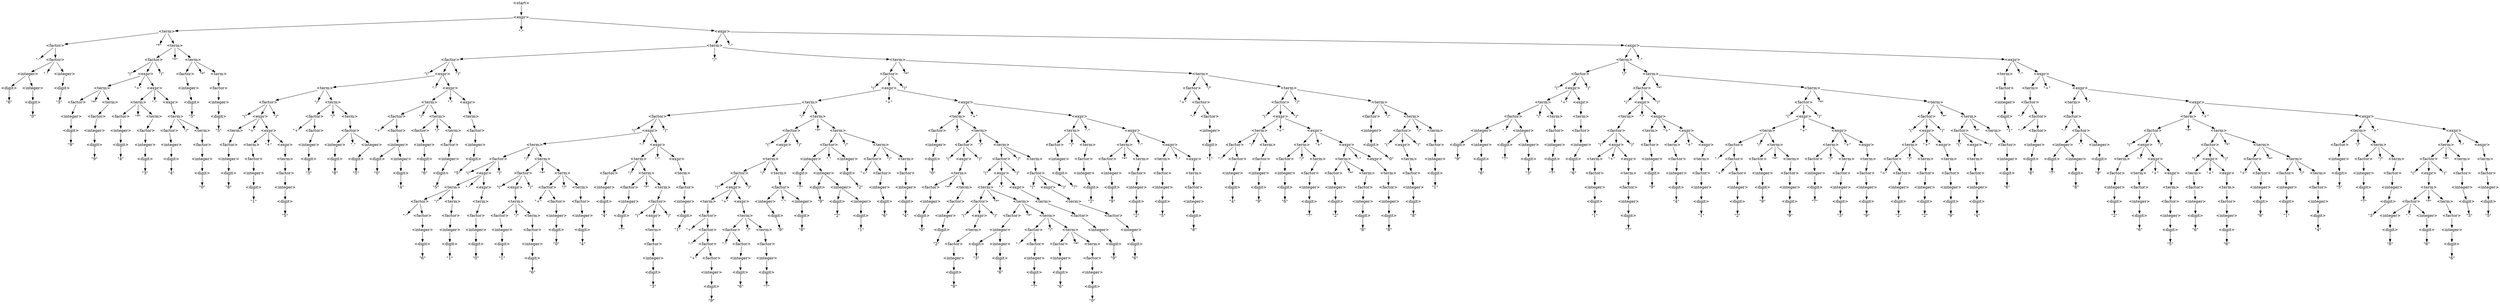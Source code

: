 digraph DerivationTree {

    node [shape=plain];

    n1 [label="\<start\>"];
    n2 [label="\<expr\>"];
    n1 -> n2;

    n3 [label="\<term\>"];
    n2 -> n3;

    n4 [label="\"-\""];
    n2 -> n4;

    n5 [label="\<expr\>"];
    n2 -> n5;

    n6 [label="\<factor\>"];
    n3 -> n6;

    n7 [label="\"*\""];
    n3 -> n7;

    n8 [label="\<term\>"];
    n3 -> n8;

    n9 [label="\<term\>"];
    n5 -> n9;

    n10 [label="\"-\""];
    n5 -> n10;

    n11 [label="\<expr\>"];
    n5 -> n11;

    n12 [label="\"-\""];
    n6 -> n12;

    n13 [label="\<factor\>"];
    n6 -> n13;

    n14 [label="\<factor\>"];
    n8 -> n14;

    n15 [label="\"*\""];
    n8 -> n15;

    n16 [label="\<term\>"];
    n8 -> n16;

    n17 [label="\<factor\>"];
    n9 -> n17;

    n18 [label="\"/\""];
    n9 -> n18;

    n19 [label="\<term\>"];
    n9 -> n19;

    n20 [label="\<term\>"];
    n11 -> n20;

    n21 [label="\"-\""];
    n11 -> n21;

    n22 [label="\<expr\>"];
    n11 -> n22;

    n23 [label="\<integer\>"];
    n13 -> n23;

    n24 [label="\".\""];
    n13 -> n24;

    n25 [label="\<integer\>"];
    n13 -> n25;

    n26 [label="\"(\""];
    n14 -> n26;

    n27 [label="\<expr\>"];
    n14 -> n27;

    n28 [label="\")\""];
    n14 -> n28;

    n29 [label="\<factor\>"];
    n16 -> n29;

    n30 [label="\"*\""];
    n16 -> n30;

    n31 [label="\<term\>"];
    n16 -> n31;

    n32 [label="\"(\""];
    n17 -> n32;

    n33 [label="\<expr\>"];
    n17 -> n33;

    n34 [label="\")\""];
    n17 -> n34;

    n35 [label="\<factor\>"];
    n19 -> n35;

    n36 [label="\"*\""];
    n19 -> n36;

    n37 [label="\<term\>"];
    n19 -> n37;

    n38 [label="\<factor\>"];
    n20 -> n38;

    n39 [label="\"/\""];
    n20 -> n39;

    n40 [label="\<term\>"];
    n20 -> n40;

    n41 [label="\<term\>"];
    n22 -> n41;

    n42 [label="\"-\""];
    n22 -> n42;

    n43 [label="\<expr\>"];
    n22 -> n43;

    n44 [label="\<digit\>"];
    n23 -> n44;

    n45 [label="\<integer\>"];
    n23 -> n45;

    n46 [label="\<digit\>"];
    n25 -> n46;

    n47 [label="\<term\>"];
    n27 -> n47;

    n48 [label="\"+\""];
    n27 -> n48;

    n49 [label="\<expr\>"];
    n27 -> n49;

    n50 [label="\<integer\>"];
    n29 -> n50;

    n51 [label="\<factor\>"];
    n31 -> n51;

    n52 [label="\<term\>"];
    n33 -> n52;

    n53 [label="\"-\""];
    n33 -> n53;

    n54 [label="\<expr\>"];
    n33 -> n54;

    n55 [label="\"(\""];
    n35 -> n55;

    n56 [label="\<expr\>"];
    n35 -> n56;

    n57 [label="\")\""];
    n35 -> n57;

    n58 [label="\<factor\>"];
    n37 -> n58;

    n59 [label="\"/\""];
    n37 -> n59;

    n60 [label="\<term\>"];
    n37 -> n60;

    n61 [label="\"(\""];
    n38 -> n61;

    n62 [label="\<expr\>"];
    n38 -> n62;

    n63 [label="\")\""];
    n38 -> n63;

    n64 [label="\<factor\>"];
    n40 -> n64;

    n65 [label="\"*\""];
    n40 -> n65;

    n66 [label="\<term\>"];
    n40 -> n66;

    n67 [label="\<factor\>"];
    n41 -> n67;

    n68 [label="\<term\>"];
    n43 -> n68;

    n69 [label="\"+\""];
    n43 -> n69;

    n70 [label="\<expr\>"];
    n43 -> n70;

    n71 [label="\"6\""];
    n44 -> n71;

    n72 [label="\<digit\>"];
    n45 -> n72;

    n73 [label="\"5\""];
    n46 -> n73;

    n74 [label="\<factor\>"];
    n47 -> n74;

    n75 [label="\"*\""];
    n47 -> n75;

    n76 [label="\<term\>"];
    n47 -> n76;

    n77 [label="\<term\>"];
    n49 -> n77;

    n78 [label="\"-\""];
    n49 -> n78;

    n79 [label="\<expr\>"];
    n49 -> n79;

    n80 [label="\<digit\>"];
    n50 -> n80;

    n81 [label="\<integer\>"];
    n51 -> n81;

    n82 [label="\<factor\>"];
    n52 -> n82;

    n83 [label="\"/\""];
    n52 -> n83;

    n84 [label="\<term\>"];
    n52 -> n84;

    n85 [label="\<term\>"];
    n54 -> n85;

    n86 [label="\"-\""];
    n54 -> n86;

    n87 [label="\<expr\>"];
    n54 -> n87;

    n88 [label="\<term\>"];
    n56 -> n88;

    n89 [label="\"+\""];
    n56 -> n89;

    n90 [label="\<expr\>"];
    n56 -> n90;

    n91 [label="\"+\""];
    n58 -> n91;

    n92 [label="\<factor\>"];
    n58 -> n92;

    n93 [label="\<factor\>"];
    n60 -> n93;

    n94 [label="\"/\""];
    n60 -> n94;

    n95 [label="\<term\>"];
    n60 -> n95;

    n96 [label="\<term\>"];
    n62 -> n96;

    n97 [label="\"+\""];
    n62 -> n97;

    n98 [label="\<expr\>"];
    n62 -> n98;

    n99 [label="\"(\""];
    n64 -> n99;

    n100 [label="\<expr\>"];
    n64 -> n100;

    n101 [label="\")\""];
    n64 -> n101;

    n102 [label="\<factor\>"];
    n66 -> n102;

    n103 [label="\"*\""];
    n66 -> n103;

    n104 [label="\<term\>"];
    n66 -> n104;

    n105 [label="\<integer\>"];
    n67 -> n105;

    n106 [label="\<factor\>"];
    n68 -> n106;

    n107 [label="\<term\>"];
    n70 -> n107;

    n108 [label="\"-\""];
    n70 -> n108;

    n109 [label="\<expr\>"];
    n70 -> n109;

    n110 [label="\"0\""];
    n72 -> n110;

    n111 [label="\<integer\>"];
    n74 -> n111;

    n112 [label="\<factor\>"];
    n76 -> n112;

    n113 [label="\<factor\>"];
    n77 -> n113;

    n114 [label="\"*\""];
    n77 -> n114;

    n115 [label="\<term\>"];
    n77 -> n115;

    n116 [label="\<term\>"];
    n79 -> n116;

    n117 [label="\"5\""];
    n80 -> n117;

    n118 [label="\<digit\>"];
    n81 -> n118;

    n119 [label="\"(\""];
    n82 -> n119;

    n120 [label="\<expr\>"];
    n82 -> n120;

    n121 [label="\")\""];
    n82 -> n121;

    n122 [label="\<factor\>"];
    n84 -> n122;

    n123 [label="\"/\""];
    n84 -> n123;

    n124 [label="\<term\>"];
    n84 -> n124;

    n125 [label="\<factor\>"];
    n85 -> n125;

    n126 [label="\"/\""];
    n85 -> n126;

    n127 [label="\<term\>"];
    n85 -> n127;

    n128 [label="\<term\>"];
    n87 -> n128;

    n129 [label="\<factor\>"];
    n88 -> n129;

    n130 [label="\"/\""];
    n88 -> n130;

    n131 [label="\<term\>"];
    n88 -> n131;

    n132 [label="\<term\>"];
    n90 -> n132;

    n133 [label="\"+\""];
    n90 -> n133;

    n134 [label="\<expr\>"];
    n90 -> n134;

    n135 [label="\"-\""];
    n92 -> n135;

    n136 [label="\<factor\>"];
    n92 -> n136;

    n137 [label="\"(\""];
    n93 -> n137;

    n138 [label="\<expr\>"];
    n93 -> n138;

    n139 [label="\")\""];
    n93 -> n139;

    n140 [label="\<factor\>"];
    n95 -> n140;

    n141 [label="\"/\""];
    n95 -> n141;

    n142 [label="\<term\>"];
    n95 -> n142;

    n143 [label="\<factor\>"];
    n96 -> n143;

    n144 [label="\"/\""];
    n96 -> n144;

    n145 [label="\<term\>"];
    n96 -> n145;

    n146 [label="\<term\>"];
    n98 -> n146;

    n147 [label="\<term\>"];
    n100 -> n147;

    n148 [label="\"-\""];
    n100 -> n148;

    n149 [label="\<expr\>"];
    n100 -> n149;

    n150 [label="\"(\""];
    n102 -> n150;

    n151 [label="\<expr\>"];
    n102 -> n151;

    n152 [label="\")\""];
    n102 -> n152;

    n153 [label="\<factor\>"];
    n104 -> n153;

    n154 [label="\"*\""];
    n104 -> n154;

    n155 [label="\<term\>"];
    n104 -> n155;

    n156 [label="\<digit\>"];
    n105 -> n156;

    n157 [label="\"-\""];
    n106 -> n157;

    n158 [label="\<factor\>"];
    n106 -> n158;

    n159 [label="\<factor\>"];
    n107 -> n159;

    n160 [label="\<term\>"];
    n109 -> n160;

    n161 [label="\"+\""];
    n109 -> n161;

    n162 [label="\<expr\>"];
    n109 -> n162;

    n163 [label="\<digit\>"];
    n111 -> n163;

    n164 [label="\<integer\>"];
    n112 -> n164;

    n165 [label="\<integer\>"];
    n113 -> n165;

    n166 [label="\<factor\>"];
    n115 -> n166;

    n167 [label="\<factor\>"];
    n116 -> n167;

    n168 [label="\"/\""];
    n116 -> n168;

    n169 [label="\<term\>"];
    n116 -> n169;

    n170 [label="\"5\""];
    n118 -> n170;

    n171 [label="\<term\>"];
    n120 -> n171;

    n172 [label="\"+\""];
    n120 -> n172;

    n173 [label="\<expr\>"];
    n120 -> n173;

    n174 [label="\"+\""];
    n122 -> n174;

    n175 [label="\<factor\>"];
    n122 -> n175;

    n176 [label="\<factor\>"];
    n124 -> n176;

    n177 [label="\"+\""];
    n125 -> n177;

    n178 [label="\<factor\>"];
    n125 -> n178;

    n179 [label="\<factor\>"];
    n127 -> n179;

    n180 [label="\"/\""];
    n127 -> n180;

    n181 [label="\<term\>"];
    n127 -> n181;

    n182 [label="\<factor\>"];
    n128 -> n182;

    n183 [label="\"(\""];
    n129 -> n183;

    n184 [label="\<expr\>"];
    n129 -> n184;

    n185 [label="\")\""];
    n129 -> n185;

    n186 [label="\<factor\>"];
    n131 -> n186;

    n187 [label="\"*\""];
    n131 -> n187;

    n188 [label="\<term\>"];
    n131 -> n188;

    n189 [label="\<factor\>"];
    n132 -> n189;

    n190 [label="\"/\""];
    n132 -> n190;

    n191 [label="\<term\>"];
    n132 -> n191;

    n192 [label="\<term\>"];
    n134 -> n192;

    n193 [label="\"-\""];
    n134 -> n193;

    n194 [label="\<expr\>"];
    n134 -> n194;

    n195 [label="\<integer\>"];
    n136 -> n195;

    n196 [label="\<term\>"];
    n138 -> n196;

    n197 [label="\"+\""];
    n138 -> n197;

    n198 [label="\<expr\>"];
    n138 -> n198;

    n199 [label="\<integer\>"];
    n140 -> n199;

    n200 [label="\<factor\>"];
    n142 -> n200;

    n201 [label="\"/\""];
    n142 -> n201;

    n202 [label="\<term\>"];
    n142 -> n202;

    n203 [label="\<integer\>"];
    n143 -> n203;

    n204 [label="\".\""];
    n143 -> n204;

    n205 [label="\<integer\>"];
    n143 -> n205;

    n206 [label="\<factor\>"];
    n145 -> n206;

    n207 [label="\<factor\>"];
    n146 -> n207;

    n208 [label="\<factor\>"];
    n147 -> n208;

    n209 [label="\<term\>"];
    n149 -> n209;

    n210 [label="\"+\""];
    n149 -> n210;

    n211 [label="\<expr\>"];
    n149 -> n211;

    n212 [label="\<term\>"];
    n151 -> n212;

    n213 [label="\"+\""];
    n151 -> n213;

    n214 [label="\<expr\>"];
    n151 -> n214;

    n215 [label="\"(\""];
    n153 -> n215;

    n216 [label="\<expr\>"];
    n153 -> n216;

    n217 [label="\")\""];
    n153 -> n217;

    n218 [label="\<factor\>"];
    n155 -> n218;

    n219 [label="\"*\""];
    n155 -> n219;

    n220 [label="\<term\>"];
    n155 -> n220;

    n221 [label="\"1\""];
    n156 -> n221;

    n222 [label="\"-\""];
    n158 -> n222;

    n223 [label="\<factor\>"];
    n158 -> n223;

    n224 [label="\"-\""];
    n159 -> n224;

    n225 [label="\<factor\>"];
    n159 -> n225;

    n226 [label="\<factor\>"];
    n160 -> n226;

    n227 [label="\"*\""];
    n160 -> n227;

    n228 [label="\<term\>"];
    n160 -> n228;

    n229 [label="\<term\>"];
    n162 -> n229;

    n230 [label="\"+\""];
    n162 -> n230;

    n231 [label="\<expr\>"];
    n162 -> n231;

    n232 [label="\"9\""];
    n163 -> n232;

    n233 [label="\<digit\>"];
    n164 -> n233;

    n234 [label="\<digit\>"];
    n165 -> n234;

    n235 [label="\<integer\>"];
    n166 -> n235;

    n236 [label="\<integer\>"];
    n167 -> n236;

    n237 [label="\<factor\>"];
    n169 -> n237;

    n238 [label="\<factor\>"];
    n171 -> n238;

    n239 [label="\<term\>"];
    n173 -> n239;

    n240 [label="\"+\""];
    n173 -> n240;

    n241 [label="\<expr\>"];
    n173 -> n241;

    n242 [label="\<integer\>"];
    n175 -> n242;

    n243 [label="\<integer\>"];
    n176 -> n243;

    n244 [label="\".\""];
    n176 -> n244;

    n245 [label="\<integer\>"];
    n176 -> n245;

    n246 [label="\<integer\>"];
    n178 -> n246;

    n247 [label="\<integer\>"];
    n179 -> n247;

    n248 [label="\<factor\>"];
    n181 -> n248;

    n249 [label="\<integer\>"];
    n182 -> n249;

    n250 [label="\<term\>"];
    n184 -> n250;

    n251 [label="\"-\""];
    n184 -> n251;

    n252 [label="\<expr\>"];
    n184 -> n252;

    n253 [label="\"(\""];
    n186 -> n253;

    n254 [label="\<expr\>"];
    n186 -> n254;

    n255 [label="\")\""];
    n186 -> n255;

    n256 [label="\<factor\>"];
    n188 -> n256;

    n257 [label="\"/\""];
    n188 -> n257;

    n258 [label="\<term\>"];
    n188 -> n258;

    n259 [label="\<integer\>"];
    n189 -> n259;

    n260 [label="\<factor\>"];
    n191 -> n260;

    n261 [label="\"/\""];
    n191 -> n261;

    n262 [label="\<term\>"];
    n191 -> n262;

    n263 [label="\<factor\>"];
    n192 -> n263;

    n264 [label="\"/\""];
    n192 -> n264;

    n265 [label="\<term\>"];
    n192 -> n265;

    n266 [label="\<term\>"];
    n194 -> n266;

    n267 [label="\"-\""];
    n194 -> n267;

    n268 [label="\<expr\>"];
    n194 -> n268;

    n269 [label="\<digit\>"];
    n195 -> n269;

    n270 [label="\<factor\>"];
    n196 -> n270;

    n271 [label="\"/\""];
    n196 -> n271;

    n272 [label="\<term\>"];
    n196 -> n272;

    n273 [label="\<term\>"];
    n198 -> n273;

    n274 [label="\"+\""];
    n198 -> n274;

    n275 [label="\<expr\>"];
    n198 -> n275;

    n276 [label="\<digit\>"];
    n199 -> n276;

    n277 [label="\"(\""];
    n200 -> n277;

    n278 [label="\<expr\>"];
    n200 -> n278;

    n279 [label="\")\""];
    n200 -> n279;

    n280 [label="\<factor\>"];
    n202 -> n280;

    n281 [label="\<digit\>"];
    n203 -> n281;

    n282 [label="\<integer\>"];
    n203 -> n282;

    n283 [label="\<digit\>"];
    n205 -> n283;

    n284 [label="\<integer\>"];
    n205 -> n284;

    n285 [label="\<integer\>"];
    n206 -> n285;

    n286 [label="\<integer\>"];
    n207 -> n286;

    n287 [label="\"(\""];
    n208 -> n287;

    n288 [label="\<expr\>"];
    n208 -> n288;

    n289 [label="\")\""];
    n208 -> n289;

    n290 [label="\<factor\>"];
    n209 -> n290;

    n291 [label="\<term\>"];
    n211 -> n291;

    n292 [label="\"+\""];
    n211 -> n292;

    n293 [label="\<expr\>"];
    n211 -> n293;

    n294 [label="\<factor\>"];
    n212 -> n294;

    n295 [label="\"/\""];
    n212 -> n295;

    n296 [label="\<term\>"];
    n212 -> n296;

    n297 [label="\<term\>"];
    n214 -> n297;

    n298 [label="\"+\""];
    n214 -> n298;

    n299 [label="\<expr\>"];
    n214 -> n299;

    n300 [label="\<term\>"];
    n216 -> n300;

    n301 [label="\"+\""];
    n216 -> n301;

    n302 [label="\<expr\>"];
    n216 -> n302;

    n303 [label="\"(\""];
    n218 -> n303;

    n304 [label="\<expr\>"];
    n218 -> n304;

    n305 [label="\")\""];
    n218 -> n305;

    n306 [label="\<factor\>"];
    n220 -> n306;

    n307 [label="\<integer\>"];
    n223 -> n307;

    n308 [label="\<integer\>"];
    n225 -> n308;

    n309 [label="\".\""];
    n225 -> n309;

    n310 [label="\<integer\>"];
    n225 -> n310;

    n311 [label="\"(\""];
    n226 -> n311;

    n312 [label="\<expr\>"];
    n226 -> n312;

    n313 [label="\")\""];
    n226 -> n313;

    n314 [label="\<factor\>"];
    n228 -> n314;

    n315 [label="\"*\""];
    n228 -> n315;

    n316 [label="\<term\>"];
    n228 -> n316;

    n317 [label="\<factor\>"];
    n229 -> n317;

    n318 [label="\"/\""];
    n229 -> n318;

    n319 [label="\<term\>"];
    n229 -> n319;

    n320 [label="\<term\>"];
    n231 -> n320;

    n321 [label="\"-\""];
    n231 -> n321;

    n322 [label="\<expr\>"];
    n231 -> n322;

    n323 [label="\"9\""];
    n233 -> n323;

    n324 [label="\"4\""];
    n234 -> n324;

    n325 [label="\<digit\>"];
    n235 -> n325;

    n326 [label="\<digit\>"];
    n236 -> n326;

    n327 [label="\<integer\>"];
    n237 -> n327;

    n328 [label="\<integer\>"];
    n238 -> n328;

    n329 [label="\<factor\>"];
    n239 -> n329;

    n330 [label="\<term\>"];
    n241 -> n330;

    n331 [label="\<digit\>"];
    n242 -> n331;

    n332 [label="\<digit\>"];
    n243 -> n332;

    n333 [label="\<digit\>"];
    n245 -> n333;

    n334 [label="\<digit\>"];
    n246 -> n334;

    n335 [label="\<integer\>"];
    n246 -> n335;

    n336 [label="\<digit\>"];
    n247 -> n336;

    n337 [label="\<integer\>"];
    n248 -> n337;

    n338 [label="\<digit\>"];
    n249 -> n338;

    n339 [label="\<factor\>"];
    n250 -> n339;

    n340 [label="\"/\""];
    n250 -> n340;

    n341 [label="\<term\>"];
    n250 -> n341;

    n342 [label="\<term\>"];
    n252 -> n342;

    n343 [label="\"-\""];
    n252 -> n343;

    n344 [label="\<expr\>"];
    n252 -> n344;

    n345 [label="\<term\>"];
    n254 -> n345;

    n346 [label="\<integer\>"];
    n256 -> n346;

    n347 [label="\".\""];
    n256 -> n347;

    n348 [label="\<integer\>"];
    n256 -> n348;

    n349 [label="\<factor\>"];
    n258 -> n349;

    n350 [label="\"/\""];
    n258 -> n350;

    n351 [label="\<term\>"];
    n258 -> n351;

    n352 [label="\<digit\>"];
    n259 -> n352;

    n353 [label="\"(\""];
    n260 -> n353;

    n354 [label="\<expr\>"];
    n260 -> n354;

    n355 [label="\")\""];
    n260 -> n355;

    n356 [label="\<factor\>"];
    n262 -> n356;

    n357 [label="\"/\""];
    n262 -> n357;

    n358 [label="\<term\>"];
    n262 -> n358;

    n359 [label="\<integer\>"];
    n263 -> n359;

    n360 [label="\<factor\>"];
    n265 -> n360;

    n361 [label="\<factor\>"];
    n266 -> n361;

    n362 [label="\"*\""];
    n266 -> n362;

    n363 [label="\<term\>"];
    n266 -> n363;

    n364 [label="\<term\>"];
    n268 -> n364;

    n365 [label="\"-\""];
    n268 -> n365;

    n366 [label="\<expr\>"];
    n268 -> n366;

    n367 [label="\"1\""];
    n269 -> n367;

    n368 [label="\"-\""];
    n270 -> n368;

    n369 [label="\<factor\>"];
    n270 -> n369;

    n370 [label="\<factor\>"];
    n272 -> n370;

    n371 [label="\<factor\>"];
    n273 -> n371;

    n372 [label="\"/\""];
    n273 -> n372;

    n373 [label="\<term\>"];
    n273 -> n373;

    n374 [label="\<term\>"];
    n275 -> n374;

    n375 [label="\"-\""];
    n275 -> n375;

    n376 [label="\<expr\>"];
    n275 -> n376;

    n377 [label="\"0\""];
    n276 -> n377;

    n378 [label="\<term\>"];
    n278 -> n378;

    n379 [label="\<integer\>"];
    n280 -> n379;

    n380 [label="\"9\""];
    n281 -> n380;

    n381 [label="\<digit\>"];
    n282 -> n381;

    n382 [label="\"7\""];
    n283 -> n382;

    n383 [label="\<digit\>"];
    n284 -> n383;

    n384 [label="\<digit\>"];
    n285 -> n384;

    n385 [label="\<digit\>"];
    n286 -> n385;

    n386 [label="\<term\>"];
    n288 -> n386;

    n387 [label="\"+\""];
    n288 -> n387;

    n388 [label="\<expr\>"];
    n288 -> n388;

    n389 [label="\<integer\>"];
    n290 -> n389;

    n390 [label="\<factor\>"];
    n291 -> n390;

    n391 [label="\<term\>"];
    n293 -> n391;

    n392 [label="\"-\""];
    n294 -> n392;

    n393 [label="\<factor\>"];
    n294 -> n393;

    n394 [label="\<factor\>"];
    n296 -> n394;

    n395 [label="\"*\""];
    n296 -> n395;

    n396 [label="\<term\>"];
    n296 -> n396;

    n397 [label="\<factor\>"];
    n297 -> n397;

    n398 [label="\"/\""];
    n297 -> n398;

    n399 [label="\<term\>"];
    n297 -> n399;

    n400 [label="\<term\>"];
    n299 -> n400;

    n401 [label="\<factor\>"];
    n300 -> n401;

    n402 [label="\"/\""];
    n300 -> n402;

    n403 [label="\<term\>"];
    n300 -> n403;

    n404 [label="\<term\>"];
    n302 -> n404;

    n405 [label="\<term\>"];
    n304 -> n405;

    n406 [label="\<integer\>"];
    n306 -> n406;

    n407 [label="\<digit\>"];
    n307 -> n407;

    n408 [label="\<digit\>"];
    n308 -> n408;

    n409 [label="\<integer\>"];
    n308 -> n409;

    n410 [label="\<digit\>"];
    n310 -> n410;

    n411 [label="\<term\>"];
    n312 -> n411;

    n412 [label="\"-\""];
    n312 -> n412;

    n413 [label="\<expr\>"];
    n312 -> n413;

    n414 [label="\"(\""];
    n314 -> n414;

    n415 [label="\<expr\>"];
    n314 -> n415;

    n416 [label="\")\""];
    n314 -> n416;

    n417 [label="\<factor\>"];
    n316 -> n417;

    n418 [label="\"*\""];
    n316 -> n418;

    n419 [label="\<term\>"];
    n316 -> n419;

    n420 [label="\<integer\>"];
    n317 -> n420;

    n421 [label="\<factor\>"];
    n319 -> n421;

    n422 [label="\"/\""];
    n319 -> n422;

    n423 [label="\<term\>"];
    n319 -> n423;

    n424 [label="\<factor\>"];
    n320 -> n424;

    n425 [label="\"*\""];
    n320 -> n425;

    n426 [label="\<term\>"];
    n320 -> n426;

    n427 [label="\<term\>"];
    n322 -> n427;

    n428 [label="\"3\""];
    n325 -> n428;

    n429 [label="\"4\""];
    n326 -> n429;

    n430 [label="\<digit\>"];
    n327 -> n430;

    n431 [label="\<digit\>"];
    n328 -> n431;

    n432 [label="\<integer\>"];
    n329 -> n432;

    n433 [label="\<factor\>"];
    n330 -> n433;

    n434 [label="\"3\""];
    n331 -> n434;

    n435 [label="\"8\""];
    n332 -> n435;

    n436 [label="\"5\""];
    n333 -> n436;

    n437 [label="\"0\""];
    n334 -> n437;

    n438 [label="\<digit\>"];
    n335 -> n438;

    n439 [label="\"6\""];
    n336 -> n439;

    n440 [label="\<digit\>"];
    n337 -> n440;

    n441 [label="\"5\""];
    n338 -> n441;

    n442 [label="\"(\""];
    n339 -> n442;

    n443 [label="\<expr\>"];
    n339 -> n443;

    n444 [label="\")\""];
    n339 -> n444;

    n445 [label="\<factor\>"];
    n341 -> n445;

    n446 [label="\"*\""];
    n341 -> n446;

    n447 [label="\<term\>"];
    n341 -> n447;

    n448 [label="\<factor\>"];
    n342 -> n448;

    n449 [label="\"/\""];
    n342 -> n449;

    n450 [label="\<term\>"];
    n342 -> n450;

    n451 [label="\<term\>"];
    n344 -> n451;

    n452 [label="\<factor\>"];
    n345 -> n452;

    n453 [label="\"/\""];
    n345 -> n453;

    n454 [label="\<term\>"];
    n345 -> n454;

    n455 [label="\<digit\>"];
    n346 -> n455;

    n456 [label="\<integer\>"];
    n346 -> n456;

    n457 [label="\<digit\>"];
    n348 -> n457;

    n458 [label="\"+\""];
    n349 -> n458;

    n459 [label="\<factor\>"];
    n349 -> n459;

    n460 [label="\<factor\>"];
    n351 -> n460;

    n461 [label="\"0\""];
    n352 -> n461;

    n462 [label="\<term\>"];
    n354 -> n462;

    n463 [label="\"(\""];
    n356 -> n463;

    n464 [label="\<expr\>"];
    n356 -> n464;

    n465 [label="\")\""];
    n356 -> n465;

    n466 [label="\<factor\>"];
    n358 -> n466;

    n467 [label="\<digit\>"];
    n359 -> n467;

    n468 [label="\<integer\>"];
    n360 -> n468;

    n469 [label="\<integer\>"];
    n361 -> n469;

    n470 [label="\<factor\>"];
    n363 -> n470;

    n471 [label="\<factor\>"];
    n364 -> n471;

    n472 [label="\<term\>"];
    n366 -> n472;

    n473 [label="\<integer\>"];
    n369 -> n473;

    n474 [label="\<integer\>"];
    n370 -> n474;

    n475 [label="\<integer\>"];
    n371 -> n475;

    n476 [label="\<factor\>"];
    n373 -> n476;

    n477 [label="\<factor\>"];
    n374 -> n477;

    n478 [label="\"*\""];
    n374 -> n478;

    n479 [label="\<term\>"];
    n374 -> n479;

    n480 [label="\<term\>"];
    n376 -> n480;

    n481 [label="\<factor\>"];
    n378 -> n481;

    n482 [label="\<digit\>"];
    n379 -> n482;

    n483 [label="\"6\""];
    n381 -> n483;

    n484 [label="\"3\""];
    n383 -> n484;

    n485 [label="\"7\""];
    n384 -> n485;

    n486 [label="\"6\""];
    n385 -> n486;

    n487 [label="\<factor\>"];
    n386 -> n487;

    n488 [label="\<term\>"];
    n388 -> n488;

    n489 [label="\<digit\>"];
    n389 -> n489;

    n490 [label="\<integer\>"];
    n390 -> n490;

    n491 [label="\<factor\>"];
    n391 -> n491;

    n492 [label="\"+\""];
    n393 -> n492;

    n493 [label="\<factor\>"];
    n393 -> n493;

    n494 [label="\<integer\>"];
    n394 -> n494;

    n495 [label="\<factor\>"];
    n396 -> n495;

    n496 [label="\<integer\>"];
    n397 -> n496;

    n497 [label="\<factor\>"];
    n399 -> n497;

    n498 [label="\<factor\>"];
    n400 -> n498;

    n499 [label="\"+\""];
    n401 -> n499;

    n500 [label="\<factor\>"];
    n401 -> n500;

    n501 [label="\<factor\>"];
    n403 -> n501;

    n502 [label="\<factor\>"];
    n404 -> n502;

    n503 [label="\<factor\>"];
    n405 -> n503;

    n504 [label="\<digit\>"];
    n406 -> n504;

    n505 [label="\"6\""];
    n407 -> n505;

    n506 [label="\"7\""];
    n408 -> n506;

    n507 [label="\<digit\>"];
    n409 -> n507;

    n508 [label="\"9\""];
    n410 -> n508;

    n509 [label="\<factor\>"];
    n411 -> n509;

    n510 [label="\<term\>"];
    n413 -> n510;

    n511 [label="\"+\""];
    n413 -> n511;

    n512 [label="\<expr\>"];
    n413 -> n512;

    n513 [label="\<term\>"];
    n415 -> n513;

    n514 [label="\"+\""];
    n415 -> n514;

    n515 [label="\<expr\>"];
    n415 -> n515;

    n516 [label="\"+\""];
    n417 -> n516;

    n517 [label="\<factor\>"];
    n417 -> n517;

    n518 [label="\<factor\>"];
    n419 -> n518;

    n519 [label="\"/\""];
    n419 -> n519;

    n520 [label="\<term\>"];
    n419 -> n520;

    n521 [label="\<digit\>"];
    n420 -> n521;

    n522 [label="\<integer\>"];
    n421 -> n522;

    n523 [label="\<factor\>"];
    n423 -> n523;

    n524 [label="\"(\""];
    n424 -> n524;

    n525 [label="\<expr\>"];
    n424 -> n525;

    n526 [label="\")\""];
    n424 -> n526;

    n527 [label="\<factor\>"];
    n426 -> n527;

    n528 [label="\<factor\>"];
    n427 -> n528;

    n529 [label="\"0\""];
    n430 -> n529;

    n530 [label="\"8\""];
    n431 -> n530;

    n531 [label="\<digit\>"];
    n432 -> n531;

    n532 [label="\<integer\>"];
    n433 -> n532;

    n533 [label="\"4\""];
    n438 -> n533;

    n534 [label="\"5\""];
    n440 -> n534;

    n535 [label="\<term\>"];
    n443 -> n535;

    n536 [label="\"-\""];
    n443 -> n536;

    n537 [label="\<expr\>"];
    n443 -> n537;

    n538 [label="\"(\""];
    n445 -> n538;

    n539 [label="\<expr\>"];
    n445 -> n539;

    n540 [label="\")\""];
    n445 -> n540;

    n541 [label="\<factor\>"];
    n447 -> n541;

    n542 [label="\"/\""];
    n447 -> n542;

    n543 [label="\<term\>"];
    n447 -> n543;

    n544 [label="\<integer\>"];
    n448 -> n544;

    n545 [label="\<factor\>"];
    n450 -> n545;

    n546 [label="\"*\""];
    n450 -> n546;

    n547 [label="\<term\>"];
    n450 -> n547;

    n548 [label="\<factor\>"];
    n451 -> n548;

    n549 [label="\"(\""];
    n452 -> n549;

    n550 [label="\<expr\>"];
    n452 -> n550;

    n551 [label="\")\""];
    n452 -> n551;

    n552 [label="\<factor\>"];
    n454 -> n552;

    n553 [label="\"7\""];
    n455 -> n553;

    n554 [label="\<digit\>"];
    n456 -> n554;

    n555 [label="\<integer\>"];
    n456 -> n555;

    n556 [label="\"2\""];
    n457 -> n556;

    n557 [label="\<integer\>"];
    n459 -> n557;

    n558 [label="\<integer\>"];
    n460 -> n558;

    n559 [label="\<factor\>"];
    n462 -> n559;

    n560 [label="\"*\""];
    n462 -> n560;

    n561 [label="\<term\>"];
    n462 -> n561;

    n562 [label="\<term\>"];
    n464 -> n562;

    n563 [label="\"-\""];
    n464 -> n563;

    n564 [label="\<expr\>"];
    n464 -> n564;

    n565 [label="\"(\""];
    n466 -> n565;

    n566 [label="\<expr\>"];
    n466 -> n566;

    n567 [label="\")\""];
    n466 -> n567;

    n568 [label="\"7\""];
    n467 -> n568;

    n569 [label="\<digit\>"];
    n468 -> n569;

    n570 [label="\<digit\>"];
    n469 -> n570;

    n571 [label="\<integer\>"];
    n470 -> n571;

    n572 [label="\<integer\>"];
    n471 -> n572;

    n573 [label="\<factor\>"];
    n472 -> n573;

    n574 [label="\<digit\>"];
    n473 -> n574;

    n575 [label="\<digit\>"];
    n474 -> n575;

    n576 [label="\<digit\>"];
    n475 -> n576;

    n577 [label="\<integer\>"];
    n476 -> n577;

    n578 [label="\<integer\>"];
    n477 -> n578;

    n579 [label="\<factor\>"];
    n479 -> n579;

    n580 [label="\<factor\>"];
    n480 -> n580;

    n581 [label="\<integer\>"];
    n481 -> n581;

    n582 [label="\"1\""];
    n482 -> n582;

    n583 [label="\<integer\>"];
    n487 -> n583;

    n584 [label="\<factor\>"];
    n488 -> n584;

    n585 [label="\"9\""];
    n489 -> n585;

    n586 [label="\<digit\>"];
    n490 -> n586;

    n587 [label="\<integer\>"];
    n491 -> n587;

    n588 [label="\<integer\>"];
    n493 -> n588;

    n589 [label="\<digit\>"];
    n494 -> n589;

    n590 [label="\<integer\>"];
    n495 -> n590;

    n591 [label="\<digit\>"];
    n496 -> n591;

    n592 [label="\<integer\>"];
    n497 -> n592;

    n593 [label="\<integer\>"];
    n498 -> n593;

    n594 [label="\<integer\>"];
    n500 -> n594;

    n595 [label="\<integer\>"];
    n501 -> n595;

    n596 [label="\<integer\>"];
    n502 -> n596;

    n597 [label="\<integer\>"];
    n503 -> n597;

    n598 [label="\"6\""];
    n504 -> n598;

    n599 [label="\"8\""];
    n507 -> n599;

    n600 [label="\<integer\>"];
    n509 -> n600;

    n601 [label="\<factor\>"];
    n510 -> n601;

    n602 [label="\<term\>"];
    n512 -> n602;

    n603 [label="\<factor\>"];
    n513 -> n603;

    n604 [label="\<term\>"];
    n515 -> n604;

    n605 [label="\<integer\>"];
    n517 -> n605;

    n606 [label="\<integer\>"];
    n518 -> n606;

    n607 [label="\<factor\>"];
    n520 -> n607;

    n608 [label="\"5\""];
    n521 -> n608;

    n609 [label="\<digit\>"];
    n522 -> n609;

    n610 [label="\<integer\>"];
    n523 -> n610;

    n611 [label="\<term\>"];
    n525 -> n611;

    n612 [label="\<integer\>"];
    n527 -> n612;

    n613 [label="\<integer\>"];
    n528 -> n613;

    n614 [label="\"1\""];
    n531 -> n614;

    n615 [label="\<digit\>"];
    n532 -> n615;

    n616 [label="\<factor\>"];
    n535 -> n616;

    n617 [label="\"/\""];
    n535 -> n617;

    n618 [label="\<term\>"];
    n535 -> n618;

    n619 [label="\<term\>"];
    n537 -> n619;

    n620 [label="\<term\>"];
    n539 -> n620;

    n621 [label="\"+\""];
    n541 -> n621;

    n622 [label="\<factor\>"];
    n541 -> n622;

    n623 [label="\<factor\>"];
    n543 -> n623;

    n624 [label="\<digit\>"];
    n544 -> n624;

    n625 [label="\<integer\>"];
    n545 -> n625;

    n626 [label="\<factor\>"];
    n547 -> n626;

    n627 [label="\<integer\>"];
    n548 -> n627;

    n628 [label="\<term\>"];
    n550 -> n628;

    n629 [label="\"+\""];
    n550 -> n629;

    n630 [label="\<expr\>"];
    n550 -> n630;

    n631 [label="\<integer\>"];
    n552 -> n631;

    n632 [label="\".\""];
    n552 -> n632;

    n633 [label="\<integer\>"];
    n552 -> n633;

    n634 [label="\"9\""];
    n554 -> n634;

    n635 [label="\<digit\>"];
    n555 -> n635;

    n636 [label="\<integer\>"];
    n555 -> n636;

    n637 [label="\<digit\>"];
    n557 -> n637;

    n638 [label="\<digit\>"];
    n558 -> n638;

    n639 [label="\<integer\>"];
    n559 -> n639;

    n640 [label="\<factor\>"];
    n561 -> n640;

    n641 [label="\<factor\>"];
    n562 -> n641;

    n642 [label="\"*\""];
    n562 -> n642;

    n643 [label="\<term\>"];
    n562 -> n643;

    n644 [label="\<term\>"];
    n564 -> n644;

    n645 [label="\<term\>"];
    n566 -> n645;

    n646 [label="\"2\""];
    n569 -> n646;

    n647 [label="\"9\""];
    n570 -> n647;

    n648 [label="\<digit\>"];
    n571 -> n648;

    n649 [label="\<digit\>"];
    n572 -> n649;

    n650 [label="\<integer\>"];
    n573 -> n650;

    n651 [label="\"4\""];
    n574 -> n651;

    n652 [label="\"9\""];
    n575 -> n652;

    n653 [label="\"6\""];
    n576 -> n653;

    n654 [label="\<digit\>"];
    n577 -> n654;

    n655 [label="\<digit\>"];
    n578 -> n655;

    n656 [label="\<integer\>"];
    n579 -> n656;

    n657 [label="\<integer\>"];
    n580 -> n657;

    n658 [label="\<digit\>"];
    n581 -> n658;

    n659 [label="\<digit\>"];
    n583 -> n659;

    n660 [label="\<integer\>"];
    n584 -> n660;

    n661 [label="\"4\""];
    n586 -> n661;

    n662 [label="\<digit\>"];
    n587 -> n662;

    n663 [label="\<digit\>"];
    n588 -> n663;

    n664 [label="\"9\""];
    n589 -> n664;

    n665 [label="\<digit\>"];
    n590 -> n665;

    n666 [label="\"7\""];
    n591 -> n666;

    n667 [label="\<digit\>"];
    n592 -> n667;

    n668 [label="\<digit\>"];
    n593 -> n668;

    n669 [label="\<digit\>"];
    n594 -> n669;

    n670 [label="\<digit\>"];
    n595 -> n670;

    n671 [label="\<digit\>"];
    n596 -> n671;

    n672 [label="\<digit\>"];
    n597 -> n672;

    n673 [label="\<digit\>"];
    n600 -> n673;

    n674 [label="\<integer\>"];
    n601 -> n674;

    n675 [label="\<factor\>"];
    n602 -> n675;

    n676 [label="\<integer\>"];
    n603 -> n676;

    n677 [label="\<factor\>"];
    n604 -> n677;

    n678 [label="\<digit\>"];
    n605 -> n678;

    n679 [label="\<digit\>"];
    n606 -> n679;

    n680 [label="\<integer\>"];
    n607 -> n680;

    n681 [label="\"7\""];
    n609 -> n681;

    n682 [label="\<digit\>"];
    n610 -> n682;

    n683 [label="\<factor\>"];
    n611 -> n683;

    n684 [label="\"*\""];
    n611 -> n684;

    n685 [label="\<term\>"];
    n611 -> n685;

    n686 [label="\<digit\>"];
    n612 -> n686;

    n687 [label="\<digit\>"];
    n613 -> n687;

    n688 [label="\"5\""];
    n615 -> n688;

    n689 [label="\"-\""];
    n616 -> n689;

    n690 [label="\<factor\>"];
    n616 -> n690;

    n691 [label="\<factor\>"];
    n618 -> n691;

    n692 [label="\<factor\>"];
    n619 -> n692;

    n693 [label="\<factor\>"];
    n620 -> n693;

    n694 [label="\"/\""];
    n620 -> n694;

    n695 [label="\<term\>"];
    n620 -> n695;

    n696 [label="\<integer\>"];
    n622 -> n696;

    n697 [label="\<integer\>"];
    n623 -> n697;

    n698 [label="\"4\""];
    n624 -> n698;

    n699 [label="\<digit\>"];
    n625 -> n699;

    n700 [label="\"(\""];
    n626 -> n700;

    n701 [label="\<expr\>"];
    n626 -> n701;

    n702 [label="\")\""];
    n626 -> n702;

    n703 [label="\<digit\>"];
    n627 -> n703;

    n704 [label="\<factor\>"];
    n628 -> n704;

    n705 [label="\<term\>"];
    n630 -> n705;

    n706 [label="\<digit\>"];
    n631 -> n706;

    n707 [label="\<digit\>"];
    n633 -> n707;

    n708 [label="\"2\""];
    n635 -> n708;

    n709 [label="\<digit\>"];
    n636 -> n709;

    n710 [label="\"6\""];
    n637 -> n710;

    n711 [label="\"4\""];
    n638 -> n711;

    n712 [label="\<digit\>"];
    n639 -> n712;

    n713 [label="\<integer\>"];
    n640 -> n713;

    n714 [label="\"(\""];
    n641 -> n714;

    n715 [label="\<expr\>"];
    n641 -> n715;

    n716 [label="\")\""];
    n641 -> n716;

    n717 [label="\<factor\>"];
    n643 -> n717;

    n718 [label="\"*\""];
    n643 -> n718;

    n719 [label="\<term\>"];
    n643 -> n719;

    n720 [label="\<factor\>"];
    n644 -> n720;

    n721 [label="\<factor\>"];
    n645 -> n721;

    n722 [label="\"2\""];
    n648 -> n722;

    n723 [label="\"5\""];
    n649 -> n723;

    n724 [label="\<digit\>"];
    n650 -> n724;

    n725 [label="\"7\""];
    n654 -> n725;

    n726 [label="\"2\""];
    n655 -> n726;

    n727 [label="\<digit\>"];
    n656 -> n727;

    n728 [label="\<digit\>"];
    n657 -> n728;

    n729 [label="\"8\""];
    n658 -> n729;

    n730 [label="\"1\""];
    n659 -> n730;

    n731 [label="\<digit\>"];
    n660 -> n731;

    n732 [label="\"1\""];
    n662 -> n732;

    n733 [label="\"2\""];
    n663 -> n733;

    n734 [label="\"9\""];
    n665 -> n734;

    n735 [label="\"3\""];
    n667 -> n735;

    n736 [label="\"9\""];
    n668 -> n736;

    n737 [label="\"2\""];
    n669 -> n737;

    n738 [label="\"2\""];
    n670 -> n738;

    n739 [label="\"9\""];
    n671 -> n739;

    n740 [label="\"4\""];
    n672 -> n740;

    n741 [label="\"2\""];
    n673 -> n741;

    n742 [label="\<digit\>"];
    n674 -> n742;

    n743 [label="\<integer\>"];
    n675 -> n743;

    n744 [label="\<digit\>"];
    n676 -> n744;

    n745 [label="\<integer\>"];
    n677 -> n745;

    n746 [label="\"9\""];
    n678 -> n746;

    n747 [label="\"1\""];
    n679 -> n747;

    n748 [label="\<digit\>"];
    n680 -> n748;

    n749 [label="\"3\""];
    n682 -> n749;

    n750 [label="\<integer\>"];
    n683 -> n750;

    n751 [label="\".\""];
    n683 -> n751;

    n752 [label="\<integer\>"];
    n683 -> n752;

    n753 [label="\<factor\>"];
    n685 -> n753;

    n754 [label="\"3\""];
    n686 -> n754;

    n755 [label="\"5\""];
    n687 -> n755;

    n756 [label="\<integer\>"];
    n690 -> n756;

    n757 [label="\<integer\>"];
    n691 -> n757;

    n758 [label="\<integer\>"];
    n692 -> n758;

    n759 [label="\<integer\>"];
    n693 -> n759;

    n760 [label="\<factor\>"];
    n695 -> n760;

    n761 [label="\<digit\>"];
    n696 -> n761;

    n762 [label="\<digit\>"];
    n697 -> n762;

    n763 [label="\"7\""];
    n699 -> n763;

    n764 [label="\<term\>"];
    n701 -> n764;

    n765 [label="\"1\""];
    n703 -> n765;

    n766 [label="\"+\""];
    n704 -> n766;

    n767 [label="\<factor\>"];
    n704 -> n767;

    n768 [label="\<factor\>"];
    n705 -> n768;

    n769 [label="\"/\""];
    n705 -> n769;

    n770 [label="\<term\>"];
    n705 -> n770;

    n771 [label="\"9\""];
    n706 -> n771;

    n772 [label="\"8\""];
    n707 -> n772;

    n773 [label="\"1\""];
    n709 -> n773;

    n774 [label="\"0\""];
    n712 -> n774;

    n775 [label="\<digit\>"];
    n713 -> n775;

    n776 [label="\<term\>"];
    n715 -> n776;

    n777 [label="\<integer\>"];
    n717 -> n777;

    n778 [label="\<factor\>"];
    n719 -> n778;

    n779 [label="\"/\""];
    n719 -> n779;

    n780 [label="\<term\>"];
    n719 -> n780;

    n781 [label="\<integer\>"];
    n720 -> n781;

    n782 [label="\<integer\>"];
    n721 -> n782;

    n783 [label="\"8\""];
    n724 -> n783;

    n784 [label="\"8\""];
    n727 -> n784;

    n785 [label="\"8\""];
    n728 -> n785;

    n786 [label="\"7\""];
    n731 -> n786;

    n787 [label="\"6\""];
    n742 -> n787;

    n788 [label="\<digit\>"];
    n743 -> n788;

    n789 [label="\"6\""];
    n744 -> n789;

    n790 [label="\<digit\>"];
    n745 -> n790;

    n791 [label="\"4\""];
    n748 -> n791;

    n792 [label="\<digit\>"];
    n750 -> n792;

    n793 [label="\<digit\>"];
    n752 -> n793;

    n794 [label="\<integer\>"];
    n753 -> n794;

    n795 [label="\<digit\>"];
    n756 -> n795;

    n796 [label="\<digit\>"];
    n757 -> n796;

    n797 [label="\<digit\>"];
    n758 -> n797;

    n798 [label="\<digit\>"];
    n759 -> n798;

    n799 [label="\<integer\>"];
    n760 -> n799;

    n800 [label="\"0\""];
    n761 -> n800;

    n801 [label="\"4\""];
    n762 -> n801;

    n802 [label="\<factor\>"];
    n764 -> n802;

    n803 [label="\"-\""];
    n767 -> n803;

    n804 [label="\<factor\>"];
    n767 -> n804;

    n805 [label="\"-\""];
    n768 -> n805;

    n806 [label="\<factor\>"];
    n768 -> n806;

    n807 [label="\<factor\>"];
    n770 -> n807;

    n808 [label="\"2\""];
    n775 -> n808;

    n809 [label="\<factor\>"];
    n776 -> n809;

    n810 [label="\<digit\>"];
    n777 -> n810;

    n811 [label="\<integer\>"];
    n777 -> n811;

    n812 [label="\"-\""];
    n778 -> n812;

    n813 [label="\<factor\>"];
    n778 -> n813;

    n814 [label="\<factor\>"];
    n780 -> n814;

    n815 [label="\"*\""];
    n780 -> n815;

    n816 [label="\<term\>"];
    n780 -> n816;

    n817 [label="\<digit\>"];
    n781 -> n817;

    n818 [label="\<digit\>"];
    n782 -> n818;

    n819 [label="\"5\""];
    n788 -> n819;

    n820 [label="\"6\""];
    n790 -> n820;

    n821 [label="\"8\""];
    n792 -> n821;

    n822 [label="\"6\""];
    n793 -> n822;

    n823 [label="\<digit\>"];
    n794 -> n823;

    n824 [label="\"6\""];
    n795 -> n824;

    n825 [label="\"1\""];
    n796 -> n825;

    n826 [label="\"0\""];
    n797 -> n826;

    n827 [label="\"1\""];
    n798 -> n827;

    n828 [label="\<digit\>"];
    n799 -> n828;

    n829 [label="\<integer\>"];
    n802 -> n829;

    n830 [label="\"+\""];
    n804 -> n830;

    n831 [label="\<factor\>"];
    n804 -> n831;

    n832 [label="\<integer\>"];
    n806 -> n832;

    n833 [label="\<integer\>"];
    n807 -> n833;

    n834 [label="\<integer\>"];
    n809 -> n834;

    n835 [label="\"3\""];
    n810 -> n835;

    n836 [label="\<digit\>"];
    n811 -> n836;

    n837 [label="\<integer\>"];
    n813 -> n837;

    n838 [label="\<integer\>"];
    n814 -> n838;

    n839 [label="\<factor\>"];
    n816 -> n839;

    n840 [label="\"9\""];
    n817 -> n840;

    n841 [label="\"6\""];
    n818 -> n841;

    n842 [label="\"6\""];
    n823 -> n842;

    n843 [label="\"6\""];
    n828 -> n843;

    n844 [label="\<digit\>"];
    n829 -> n844;

    n845 [label="\<integer\>"];
    n831 -> n845;

    n846 [label="\<digit\>"];
    n832 -> n846;

    n847 [label="\<digit\>"];
    n833 -> n847;

    n848 [label="\<digit\>"];
    n834 -> n848;

    n849 [label="\"6\""];
    n836 -> n849;

    n850 [label="\<digit\>"];
    n837 -> n850;

    n851 [label="\<digit\>"];
    n838 -> n851;

    n852 [label="\<integer\>"];
    n839 -> n852;

    n853 [label="\"3\""];
    n844 -> n853;

    n854 [label="\<digit\>"];
    n845 -> n854;

    n855 [label="\"6\""];
    n846 -> n855;

    n856 [label="\"7\""];
    n847 -> n856;

    n857 [label="\"9\""];
    n848 -> n857;

    n858 [label="\"7\""];
    n850 -> n858;

    n859 [label="\"6\""];
    n851 -> n859;

    n860 [label="\<digit\>"];
    n852 -> n860;

    n861 [label="\"9\""];
    n854 -> n861;

    n862 [label="\"0\""];
    n860 -> n862;

}